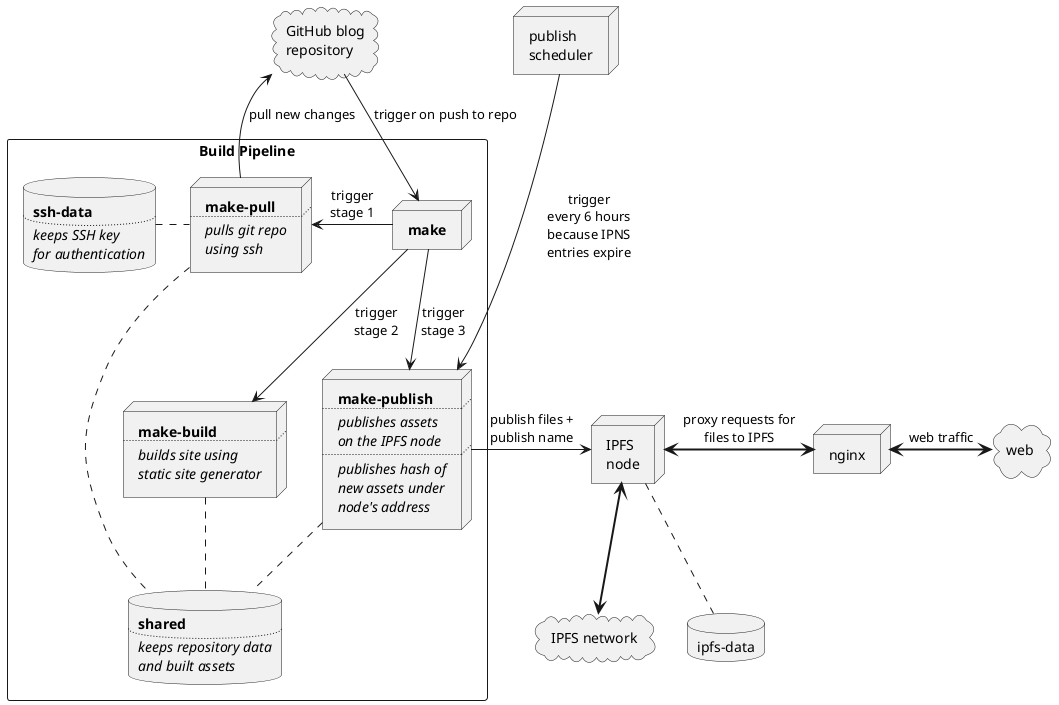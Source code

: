 @startuml architecture

node nginx

rectangle "Build Pipeline" {
    node make [
        **make**
    ]

    node make_pull [
        **make-pull**
        ..
        //pulls git repo//
        //using ssh//
    ]

    node make_build [
        **make-build**
        ..
        //builds site using//
        //static site generator//
    ]

    node make_publish [
        **make-publish**
        ..
        //publishes assets//
        //on the IPFS node//
        ..
        //publishes hash of//
        //new assets under//
        //node's address//
    ]

    database shared [
        **shared**
        ..
        //keeps repository data//
        //and built assets//
    ]

    database ssh_data [
        **ssh-data**
        ..
        //keeps SSH key//
        //for authentication//
    ]

    make_pull .. shared
    make_build .. shared
    make_publish .. shared

    make_pull .left. ssh_data
}

node scheduler [
    publish
    scheduler
]

node ipfs [
   IPFS
   node
]

cloud ipfs_network [
    IPFS network
]

ipfs <==> ipfs_network

database ipfs_data [
    ipfs-data
]

ipfs .. ipfs_data

cloud web

cloud github [
    GitHub blog
    repository
]

nginx <=> web: web traffic
ipfs <=> nginx: proxy requests for\nfiles to IPFS

github -down-> make: trigger on push to repo
make_pull -up-> github: pull new changes

make -left-> make_pull: trigger\nstage 1
make --> make_build: trigger\nstage 2
make --> make_publish: trigger\nstage 3

make_publish -right-> ipfs: publish files +\npublish name

scheduler -down--> make_publish: trigger\nevery 6 hours\nbecause IPNS\nentries expire

@enduml
